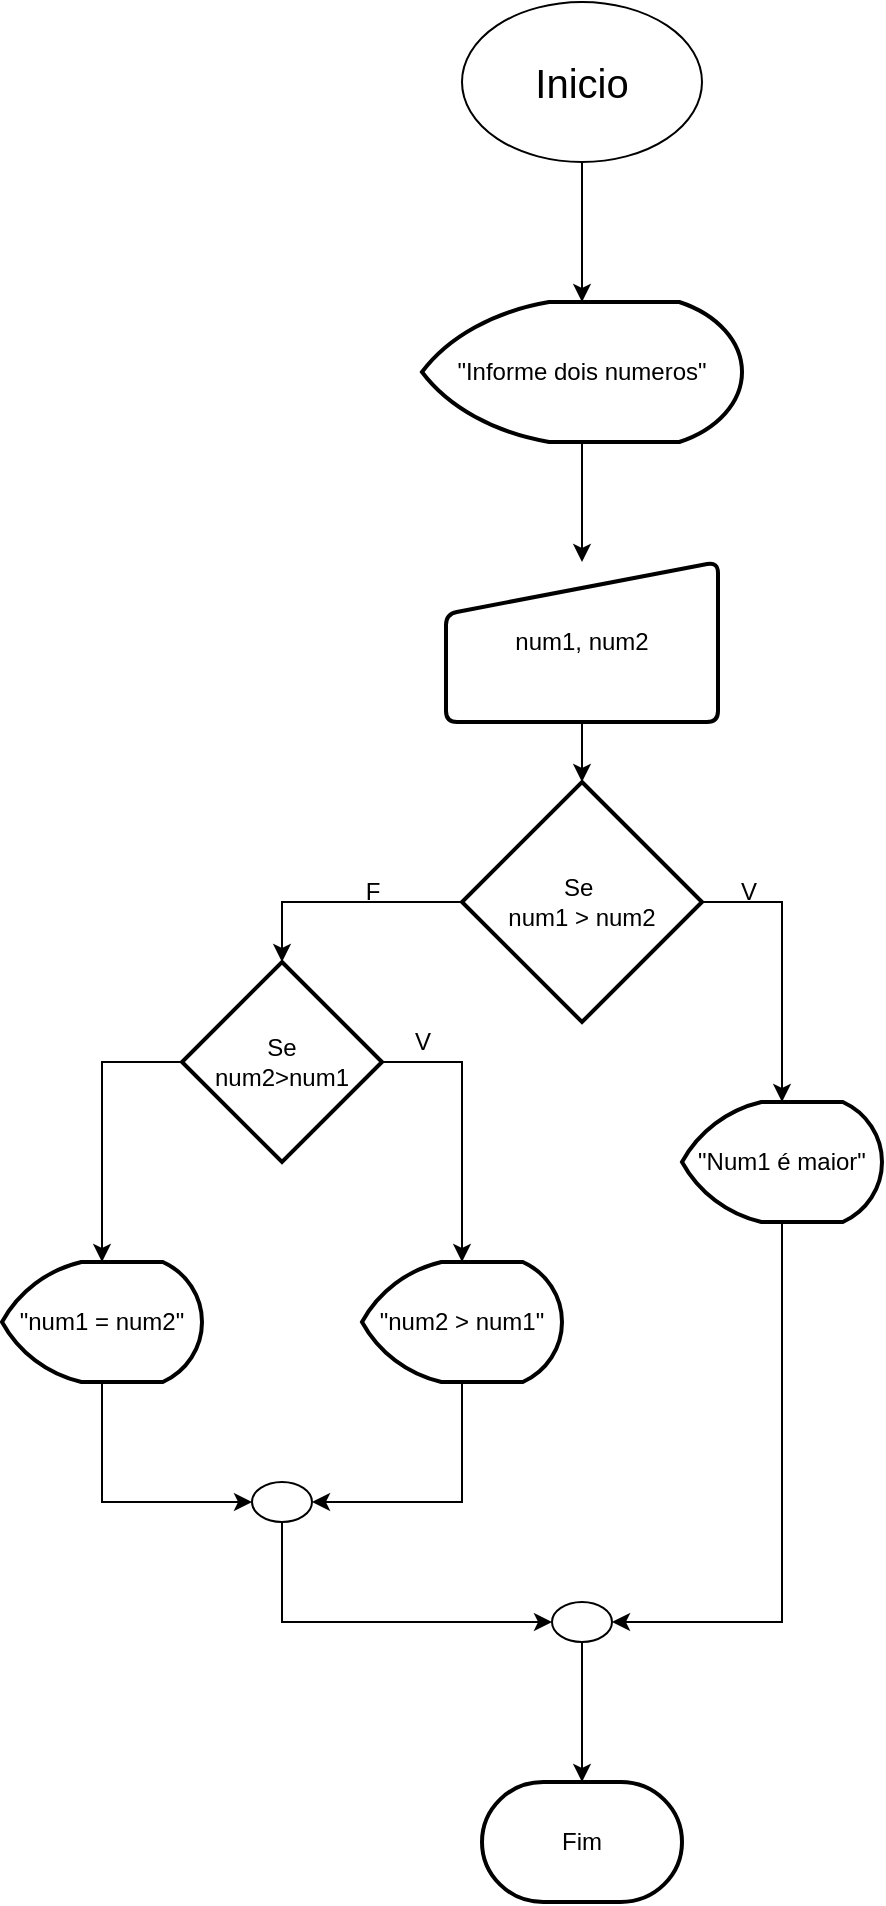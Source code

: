 <mxfile version="21.1.5" type="device">
  <diagram name="Página-1" id="nD5u2jVXbvOZKsRKMd3N">
    <mxGraphModel dx="472" dy="729" grid="1" gridSize="10" guides="1" tooltips="1" connect="1" arrows="1" fold="1" page="1" pageScale="1" pageWidth="827" pageHeight="1169" math="0" shadow="0">
      <root>
        <mxCell id="0" />
        <mxCell id="1" parent="0" />
        <mxCell id="qgUzGglx-EmW4VqeakDZ-3" style="edgeStyle=orthogonalEdgeStyle;rounded=0;orthogonalLoop=1;jettySize=auto;html=1;entryX=0.5;entryY=0;entryDx=0;entryDy=0;entryPerimeter=0;" edge="1" parent="1" source="qgUzGglx-EmW4VqeakDZ-1" target="qgUzGglx-EmW4VqeakDZ-2">
          <mxGeometry relative="1" as="geometry" />
        </mxCell>
        <mxCell id="qgUzGglx-EmW4VqeakDZ-1" value="&lt;font style=&quot;font-size: 20px;&quot;&gt;Inicio&lt;/font&gt;" style="ellipse;whiteSpace=wrap;html=1;" vertex="1" parent="1">
          <mxGeometry x="360" y="50" width="120" height="80" as="geometry" />
        </mxCell>
        <mxCell id="qgUzGglx-EmW4VqeakDZ-5" style="edgeStyle=orthogonalEdgeStyle;rounded=0;orthogonalLoop=1;jettySize=auto;html=1;" edge="1" parent="1" source="qgUzGglx-EmW4VqeakDZ-2" target="qgUzGglx-EmW4VqeakDZ-4">
          <mxGeometry relative="1" as="geometry" />
        </mxCell>
        <mxCell id="qgUzGglx-EmW4VqeakDZ-2" value="&quot;Informe dois numeros&quot;" style="strokeWidth=2;html=1;shape=mxgraph.flowchart.display;whiteSpace=wrap;" vertex="1" parent="1">
          <mxGeometry x="340" y="200" width="160" height="70" as="geometry" />
        </mxCell>
        <mxCell id="qgUzGglx-EmW4VqeakDZ-30" style="edgeStyle=orthogonalEdgeStyle;rounded=0;orthogonalLoop=1;jettySize=auto;html=1;" edge="1" parent="1" source="qgUzGglx-EmW4VqeakDZ-4" target="qgUzGglx-EmW4VqeakDZ-6">
          <mxGeometry relative="1" as="geometry" />
        </mxCell>
        <mxCell id="qgUzGglx-EmW4VqeakDZ-4" value="num1, num2" style="html=1;strokeWidth=2;shape=manualInput;whiteSpace=wrap;rounded=1;size=26;arcSize=11;" vertex="1" parent="1">
          <mxGeometry x="352" y="330" width="136" height="80" as="geometry" />
        </mxCell>
        <mxCell id="qgUzGglx-EmW4VqeakDZ-10" style="edgeStyle=orthogonalEdgeStyle;rounded=0;orthogonalLoop=1;jettySize=auto;html=1;entryX=0.5;entryY=0;entryDx=0;entryDy=0;entryPerimeter=0;" edge="1" parent="1" source="qgUzGglx-EmW4VqeakDZ-6" target="qgUzGglx-EmW4VqeakDZ-9">
          <mxGeometry relative="1" as="geometry" />
        </mxCell>
        <mxCell id="qgUzGglx-EmW4VqeakDZ-12" style="edgeStyle=orthogonalEdgeStyle;rounded=0;orthogonalLoop=1;jettySize=auto;html=1;exitX=1;exitY=0.5;exitDx=0;exitDy=0;exitPerimeter=0;" edge="1" parent="1" source="qgUzGglx-EmW4VqeakDZ-6" target="qgUzGglx-EmW4VqeakDZ-7">
          <mxGeometry relative="1" as="geometry" />
        </mxCell>
        <mxCell id="qgUzGglx-EmW4VqeakDZ-6" value="Se&amp;nbsp;&lt;br&gt;num1 &amp;gt; num2" style="strokeWidth=2;html=1;shape=mxgraph.flowchart.decision;whiteSpace=wrap;" vertex="1" parent="1">
          <mxGeometry x="360" y="440" width="120" height="120" as="geometry" />
        </mxCell>
        <mxCell id="qgUzGglx-EmW4VqeakDZ-25" style="edgeStyle=orthogonalEdgeStyle;rounded=0;orthogonalLoop=1;jettySize=auto;html=1;exitX=0.5;exitY=1;exitDx=0;exitDy=0;exitPerimeter=0;entryX=1;entryY=0.5;entryDx=0;entryDy=0;entryPerimeter=0;" edge="1" parent="1" source="qgUzGglx-EmW4VqeakDZ-7" target="qgUzGglx-EmW4VqeakDZ-27">
          <mxGeometry relative="1" as="geometry">
            <mxPoint x="420" y="850" as="targetPoint" />
          </mxGeometry>
        </mxCell>
        <mxCell id="qgUzGglx-EmW4VqeakDZ-7" value="&quot;Num1 é maior&quot;" style="strokeWidth=2;html=1;shape=mxgraph.flowchart.display;whiteSpace=wrap;" vertex="1" parent="1">
          <mxGeometry x="470" y="600" width="100" height="60" as="geometry" />
        </mxCell>
        <mxCell id="qgUzGglx-EmW4VqeakDZ-22" style="edgeStyle=orthogonalEdgeStyle;rounded=0;orthogonalLoop=1;jettySize=auto;html=1;exitX=0.5;exitY=1;exitDx=0;exitDy=0;exitPerimeter=0;entryX=1;entryY=0.5;entryDx=0;entryDy=0;entryPerimeter=0;" edge="1" parent="1" source="qgUzGglx-EmW4VqeakDZ-8" target="qgUzGglx-EmW4VqeakDZ-19">
          <mxGeometry relative="1" as="geometry" />
        </mxCell>
        <mxCell id="qgUzGglx-EmW4VqeakDZ-8" value="&quot;num2 &amp;gt; num1&quot;" style="strokeWidth=2;html=1;shape=mxgraph.flowchart.display;whiteSpace=wrap;" vertex="1" parent="1">
          <mxGeometry x="310" y="680" width="100" height="60" as="geometry" />
        </mxCell>
        <mxCell id="qgUzGglx-EmW4VqeakDZ-14" style="edgeStyle=orthogonalEdgeStyle;rounded=0;orthogonalLoop=1;jettySize=auto;html=1;exitX=1;exitY=0.5;exitDx=0;exitDy=0;exitPerimeter=0;" edge="1" parent="1" source="qgUzGglx-EmW4VqeakDZ-9" target="qgUzGglx-EmW4VqeakDZ-8">
          <mxGeometry relative="1" as="geometry" />
        </mxCell>
        <mxCell id="qgUzGglx-EmW4VqeakDZ-18" style="edgeStyle=orthogonalEdgeStyle;rounded=0;orthogonalLoop=1;jettySize=auto;html=1;exitX=0;exitY=0.5;exitDx=0;exitDy=0;exitPerimeter=0;entryX=0.5;entryY=0;entryDx=0;entryDy=0;entryPerimeter=0;" edge="1" parent="1" source="qgUzGglx-EmW4VqeakDZ-9" target="qgUzGglx-EmW4VqeakDZ-16">
          <mxGeometry relative="1" as="geometry" />
        </mxCell>
        <mxCell id="qgUzGglx-EmW4VqeakDZ-9" value="Se&lt;br&gt;num2&amp;gt;num1" style="strokeWidth=2;html=1;shape=mxgraph.flowchart.decision;whiteSpace=wrap;" vertex="1" parent="1">
          <mxGeometry x="220" y="530" width="100" height="100" as="geometry" />
        </mxCell>
        <mxCell id="qgUzGglx-EmW4VqeakDZ-11" value="F" style="text;html=1;align=center;verticalAlign=middle;resizable=0;points=[];autosize=1;strokeColor=none;fillColor=none;" vertex="1" parent="1">
          <mxGeometry x="300" y="480" width="30" height="30" as="geometry" />
        </mxCell>
        <mxCell id="qgUzGglx-EmW4VqeakDZ-13" value="V" style="text;html=1;align=center;verticalAlign=middle;resizable=0;points=[];autosize=1;strokeColor=none;fillColor=none;" vertex="1" parent="1">
          <mxGeometry x="488" y="480" width="30" height="30" as="geometry" />
        </mxCell>
        <mxCell id="qgUzGglx-EmW4VqeakDZ-15" value="V" style="text;html=1;align=center;verticalAlign=middle;resizable=0;points=[];autosize=1;strokeColor=none;fillColor=none;" vertex="1" parent="1">
          <mxGeometry x="325" y="555" width="30" height="30" as="geometry" />
        </mxCell>
        <mxCell id="qgUzGglx-EmW4VqeakDZ-21" style="edgeStyle=orthogonalEdgeStyle;rounded=0;orthogonalLoop=1;jettySize=auto;html=1;exitX=0.5;exitY=1;exitDx=0;exitDy=0;exitPerimeter=0;entryX=0;entryY=0.5;entryDx=0;entryDy=0;entryPerimeter=0;" edge="1" parent="1" source="qgUzGglx-EmW4VqeakDZ-16" target="qgUzGglx-EmW4VqeakDZ-19">
          <mxGeometry relative="1" as="geometry" />
        </mxCell>
        <mxCell id="qgUzGglx-EmW4VqeakDZ-16" value="&quot;num1 = num2&quot;" style="strokeWidth=2;html=1;shape=mxgraph.flowchart.display;whiteSpace=wrap;" vertex="1" parent="1">
          <mxGeometry x="130" y="680" width="100" height="60" as="geometry" />
        </mxCell>
        <mxCell id="qgUzGglx-EmW4VqeakDZ-24" style="edgeStyle=orthogonalEdgeStyle;rounded=0;orthogonalLoop=1;jettySize=auto;html=1;exitX=0.5;exitY=1;exitDx=0;exitDy=0;exitPerimeter=0;entryX=0;entryY=0.5;entryDx=0;entryDy=0;entryPerimeter=0;" edge="1" parent="1" source="qgUzGglx-EmW4VqeakDZ-19" target="qgUzGglx-EmW4VqeakDZ-27">
          <mxGeometry relative="1" as="geometry" />
        </mxCell>
        <mxCell id="qgUzGglx-EmW4VqeakDZ-19" value="" style="verticalLabelPosition=bottom;verticalAlign=top;html=1;shape=mxgraph.flowchart.on-page_reference;" vertex="1" parent="1">
          <mxGeometry x="255" y="790" width="30" height="20" as="geometry" />
        </mxCell>
        <mxCell id="qgUzGglx-EmW4VqeakDZ-23" value="Fim" style="strokeWidth=2;html=1;shape=mxgraph.flowchart.terminator;whiteSpace=wrap;" vertex="1" parent="1">
          <mxGeometry x="370" y="940" width="100" height="60" as="geometry" />
        </mxCell>
        <mxCell id="qgUzGglx-EmW4VqeakDZ-29" style="edgeStyle=orthogonalEdgeStyle;rounded=0;orthogonalLoop=1;jettySize=auto;html=1;" edge="1" parent="1" source="qgUzGglx-EmW4VqeakDZ-27" target="qgUzGglx-EmW4VqeakDZ-23">
          <mxGeometry relative="1" as="geometry" />
        </mxCell>
        <mxCell id="qgUzGglx-EmW4VqeakDZ-27" value="" style="verticalLabelPosition=bottom;verticalAlign=top;html=1;shape=mxgraph.flowchart.on-page_reference;" vertex="1" parent="1">
          <mxGeometry x="405" y="850" width="30" height="20" as="geometry" />
        </mxCell>
      </root>
    </mxGraphModel>
  </diagram>
</mxfile>
